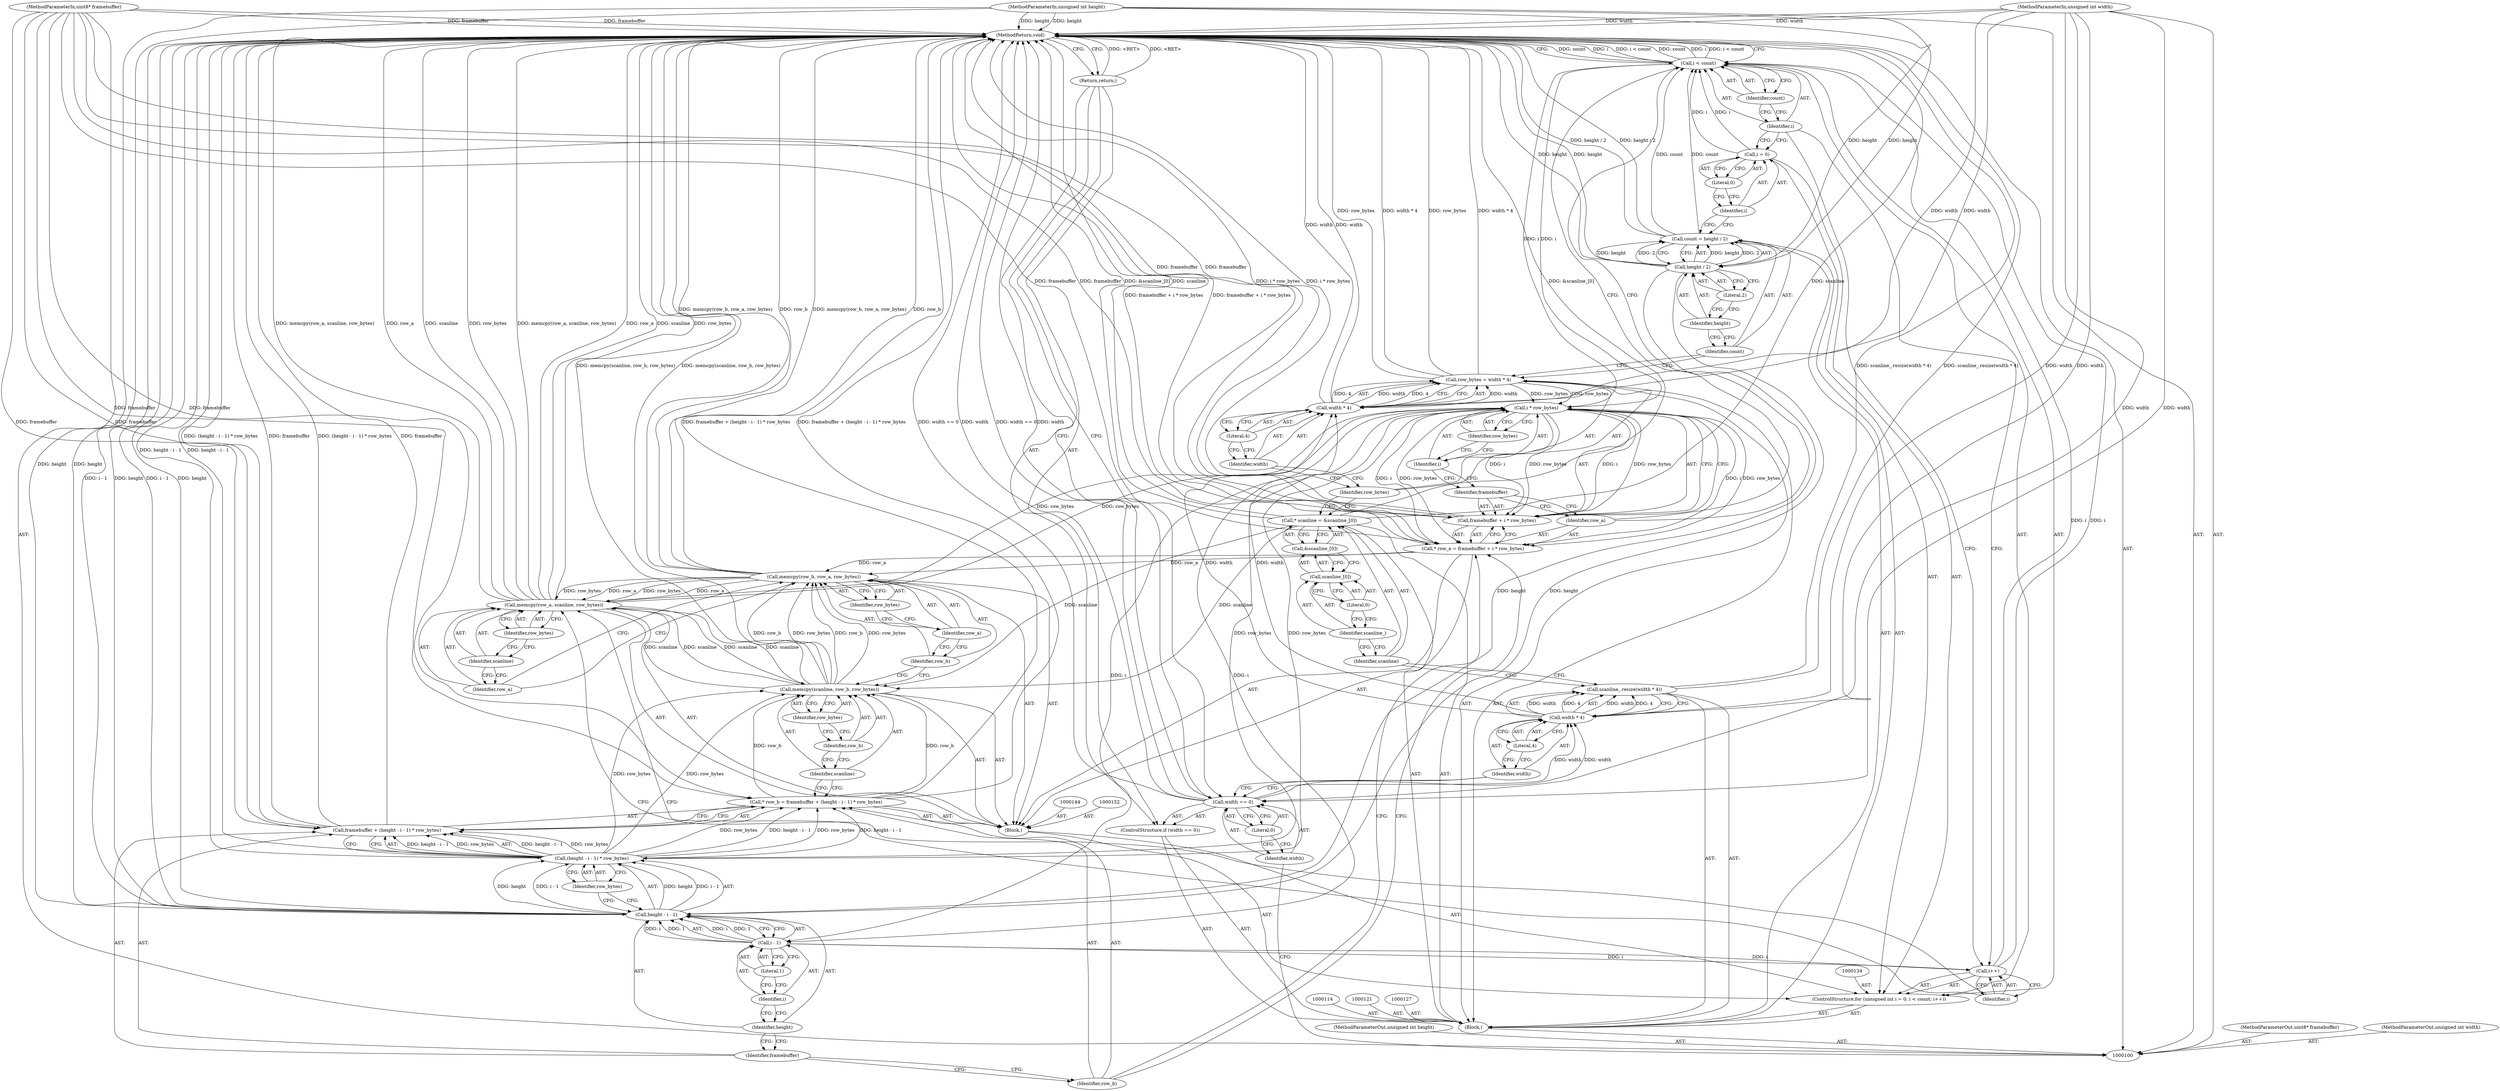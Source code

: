 digraph "0_Chrome_64681e22e73e3325e06e6e5e8ef81995b4a306cc" {
"1000176" [label="(MethodReturn,void)"];
"1000128" [label="(Call,count = height / 2)"];
"1000129" [label="(Identifier,count)"];
"1000130" [label="(Call,height / 2)"];
"1000131" [label="(Identifier,height)"];
"1000132" [label="(Literal,2)"];
"1000135" [label="(Call,i = 0)"];
"1000136" [label="(Identifier,i)"];
"1000137" [label="(Literal,0)"];
"1000138" [label="(Call,i < count)"];
"1000139" [label="(Identifier,i)"];
"1000133" [label="(ControlStructure,for (unsigned int i = 0; i < count; i++))"];
"1000140" [label="(Identifier,count)"];
"1000141" [label="(Call,i++)"];
"1000142" [label="(Identifier,i)"];
"1000146" [label="(Identifier,row_a)"];
"1000147" [label="(Call,framebuffer + i * row_bytes)"];
"1000148" [label="(Identifier,framebuffer)"];
"1000149" [label="(Call,i * row_bytes)"];
"1000150" [label="(Identifier,i)"];
"1000151" [label="(Identifier,row_bytes)"];
"1000145" [label="(Call,* row_a = framebuffer + i * row_bytes)"];
"1000154" [label="(Identifier,row_b)"];
"1000155" [label="(Call,framebuffer + (height - i - 1) * row_bytes)"];
"1000156" [label="(Identifier,framebuffer)"];
"1000157" [label="(Call,(height - i - 1) * row_bytes)"];
"1000158" [label="(Call,height - i - 1)"];
"1000159" [label="(Identifier,height)"];
"1000143" [label="(Block,)"];
"1000160" [label="(Call,i - 1)"];
"1000161" [label="(Identifier,i)"];
"1000162" [label="(Literal,1)"];
"1000163" [label="(Identifier,row_bytes)"];
"1000153" [label="(Call,* row_b = framebuffer + (height - i - 1) * row_bytes)"];
"1000165" [label="(Identifier,scanline)"];
"1000166" [label="(Identifier,row_b)"];
"1000167" [label="(Identifier,row_bytes)"];
"1000164" [label="(Call,memcpy(scanline, row_b, row_bytes))"];
"1000169" [label="(Identifier,row_b)"];
"1000170" [label="(Identifier,row_a)"];
"1000171" [label="(Identifier,row_bytes)"];
"1000168" [label="(Call,memcpy(row_b, row_a, row_bytes))"];
"1000173" [label="(Identifier,row_a)"];
"1000174" [label="(Identifier,scanline)"];
"1000175" [label="(Identifier,row_bytes)"];
"1000172" [label="(Call,memcpy(row_a, scanline, row_bytes))"];
"1000101" [label="(MethodParameterIn,uint8* framebuffer)"];
"1000241" [label="(MethodParameterOut,uint8* framebuffer)"];
"1000102" [label="(MethodParameterIn,unsigned int width)"];
"1000242" [label="(MethodParameterOut,unsigned int width)"];
"1000104" [label="(Block,)"];
"1000103" [label="(MethodParameterIn,unsigned int height)"];
"1000243" [label="(MethodParameterOut,unsigned int height)"];
"1000108" [label="(Literal,0)"];
"1000105" [label="(ControlStructure,if (width == 0))"];
"1000106" [label="(Call,width == 0)"];
"1000107" [label="(Identifier,width)"];
"1000109" [label="(Return,return;)"];
"1000111" [label="(Call,width * 4)"];
"1000112" [label="(Identifier,width)"];
"1000110" [label="(Call,scanline_.resize(width * 4))"];
"1000113" [label="(Literal,4)"];
"1000117" [label="(Call,&scanline_[0])"];
"1000118" [label="(Call,scanline_[0])"];
"1000119" [label="(Identifier,scanline_)"];
"1000120" [label="(Literal,0)"];
"1000115" [label="(Call,* scanline = &scanline_[0])"];
"1000116" [label="(Identifier,scanline)"];
"1000122" [label="(Call,row_bytes = width * 4)"];
"1000123" [label="(Identifier,row_bytes)"];
"1000124" [label="(Call,width * 4)"];
"1000125" [label="(Identifier,width)"];
"1000126" [label="(Literal,4)"];
"1000176" -> "1000100"  [label="AST: "];
"1000176" -> "1000109"  [label="CFG: "];
"1000176" -> "1000138"  [label="CFG: "];
"1000172" -> "1000176"  [label="DDG: memcpy(row_a, scanline, row_bytes)"];
"1000172" -> "1000176"  [label="DDG: row_a"];
"1000172" -> "1000176"  [label="DDG: scanline"];
"1000172" -> "1000176"  [label="DDG: row_bytes"];
"1000124" -> "1000176"  [label="DDG: width"];
"1000106" -> "1000176"  [label="DDG: width"];
"1000106" -> "1000176"  [label="DDG: width == 0"];
"1000168" -> "1000176"  [label="DDG: row_b"];
"1000168" -> "1000176"  [label="DDG: memcpy(row_b, row_a, row_bytes)"];
"1000155" -> "1000176"  [label="DDG: (height - i - 1) * row_bytes"];
"1000155" -> "1000176"  [label="DDG: framebuffer"];
"1000158" -> "1000176"  [label="DDG: i - 1"];
"1000158" -> "1000176"  [label="DDG: height"];
"1000138" -> "1000176"  [label="DDG: count"];
"1000138" -> "1000176"  [label="DDG: i"];
"1000138" -> "1000176"  [label="DDG: i < count"];
"1000147" -> "1000176"  [label="DDG: i * row_bytes"];
"1000102" -> "1000176"  [label="DDG: width"];
"1000115" -> "1000176"  [label="DDG: &scanline_[0]"];
"1000115" -> "1000176"  [label="DDG: scanline"];
"1000128" -> "1000176"  [label="DDG: height / 2"];
"1000164" -> "1000176"  [label="DDG: memcpy(scanline, row_b, row_bytes)"];
"1000122" -> "1000176"  [label="DDG: row_bytes"];
"1000122" -> "1000176"  [label="DDG: width * 4"];
"1000153" -> "1000176"  [label="DDG: framebuffer + (height - i - 1) * row_bytes"];
"1000157" -> "1000176"  [label="DDG: height - i - 1"];
"1000103" -> "1000176"  [label="DDG: height"];
"1000101" -> "1000176"  [label="DDG: framebuffer"];
"1000110" -> "1000176"  [label="DDG: scanline_.resize(width * 4)"];
"1000145" -> "1000176"  [label="DDG: framebuffer + i * row_bytes"];
"1000130" -> "1000176"  [label="DDG: height"];
"1000109" -> "1000176"  [label="DDG: <RET>"];
"1000128" -> "1000104"  [label="AST: "];
"1000128" -> "1000130"  [label="CFG: "];
"1000129" -> "1000128"  [label="AST: "];
"1000130" -> "1000128"  [label="AST: "];
"1000136" -> "1000128"  [label="CFG: "];
"1000128" -> "1000176"  [label="DDG: height / 2"];
"1000130" -> "1000128"  [label="DDG: height"];
"1000130" -> "1000128"  [label="DDG: 2"];
"1000128" -> "1000138"  [label="DDG: count"];
"1000129" -> "1000128"  [label="AST: "];
"1000129" -> "1000122"  [label="CFG: "];
"1000131" -> "1000129"  [label="CFG: "];
"1000130" -> "1000128"  [label="AST: "];
"1000130" -> "1000132"  [label="CFG: "];
"1000131" -> "1000130"  [label="AST: "];
"1000132" -> "1000130"  [label="AST: "];
"1000128" -> "1000130"  [label="CFG: "];
"1000130" -> "1000176"  [label="DDG: height"];
"1000130" -> "1000128"  [label="DDG: height"];
"1000130" -> "1000128"  [label="DDG: 2"];
"1000103" -> "1000130"  [label="DDG: height"];
"1000130" -> "1000158"  [label="DDG: height"];
"1000131" -> "1000130"  [label="AST: "];
"1000131" -> "1000129"  [label="CFG: "];
"1000132" -> "1000131"  [label="CFG: "];
"1000132" -> "1000130"  [label="AST: "];
"1000132" -> "1000131"  [label="CFG: "];
"1000130" -> "1000132"  [label="CFG: "];
"1000135" -> "1000133"  [label="AST: "];
"1000135" -> "1000137"  [label="CFG: "];
"1000136" -> "1000135"  [label="AST: "];
"1000137" -> "1000135"  [label="AST: "];
"1000139" -> "1000135"  [label="CFG: "];
"1000135" -> "1000138"  [label="DDG: i"];
"1000136" -> "1000135"  [label="AST: "];
"1000136" -> "1000128"  [label="CFG: "];
"1000137" -> "1000136"  [label="CFG: "];
"1000137" -> "1000135"  [label="AST: "];
"1000137" -> "1000136"  [label="CFG: "];
"1000135" -> "1000137"  [label="CFG: "];
"1000138" -> "1000133"  [label="AST: "];
"1000138" -> "1000140"  [label="CFG: "];
"1000139" -> "1000138"  [label="AST: "];
"1000140" -> "1000138"  [label="AST: "];
"1000146" -> "1000138"  [label="CFG: "];
"1000176" -> "1000138"  [label="CFG: "];
"1000138" -> "1000176"  [label="DDG: count"];
"1000138" -> "1000176"  [label="DDG: i"];
"1000138" -> "1000176"  [label="DDG: i < count"];
"1000141" -> "1000138"  [label="DDG: i"];
"1000135" -> "1000138"  [label="DDG: i"];
"1000128" -> "1000138"  [label="DDG: count"];
"1000138" -> "1000149"  [label="DDG: i"];
"1000139" -> "1000138"  [label="AST: "];
"1000139" -> "1000135"  [label="CFG: "];
"1000139" -> "1000141"  [label="CFG: "];
"1000140" -> "1000139"  [label="CFG: "];
"1000133" -> "1000104"  [label="AST: "];
"1000134" -> "1000133"  [label="AST: "];
"1000135" -> "1000133"  [label="AST: "];
"1000138" -> "1000133"  [label="AST: "];
"1000141" -> "1000133"  [label="AST: "];
"1000143" -> "1000133"  [label="AST: "];
"1000140" -> "1000138"  [label="AST: "];
"1000140" -> "1000139"  [label="CFG: "];
"1000138" -> "1000140"  [label="CFG: "];
"1000141" -> "1000133"  [label="AST: "];
"1000141" -> "1000142"  [label="CFG: "];
"1000142" -> "1000141"  [label="AST: "];
"1000139" -> "1000141"  [label="CFG: "];
"1000141" -> "1000138"  [label="DDG: i"];
"1000160" -> "1000141"  [label="DDG: i"];
"1000142" -> "1000141"  [label="AST: "];
"1000142" -> "1000172"  [label="CFG: "];
"1000141" -> "1000142"  [label="CFG: "];
"1000146" -> "1000145"  [label="AST: "];
"1000146" -> "1000138"  [label="CFG: "];
"1000148" -> "1000146"  [label="CFG: "];
"1000147" -> "1000145"  [label="AST: "];
"1000147" -> "1000149"  [label="CFG: "];
"1000148" -> "1000147"  [label="AST: "];
"1000149" -> "1000147"  [label="AST: "];
"1000145" -> "1000147"  [label="CFG: "];
"1000147" -> "1000176"  [label="DDG: i * row_bytes"];
"1000101" -> "1000147"  [label="DDG: framebuffer"];
"1000149" -> "1000147"  [label="DDG: i"];
"1000149" -> "1000147"  [label="DDG: row_bytes"];
"1000148" -> "1000147"  [label="AST: "];
"1000148" -> "1000146"  [label="CFG: "];
"1000150" -> "1000148"  [label="CFG: "];
"1000149" -> "1000147"  [label="AST: "];
"1000149" -> "1000151"  [label="CFG: "];
"1000150" -> "1000149"  [label="AST: "];
"1000151" -> "1000149"  [label="AST: "];
"1000147" -> "1000149"  [label="CFG: "];
"1000149" -> "1000145"  [label="DDG: i"];
"1000149" -> "1000145"  [label="DDG: row_bytes"];
"1000149" -> "1000147"  [label="DDG: i"];
"1000149" -> "1000147"  [label="DDG: row_bytes"];
"1000138" -> "1000149"  [label="DDG: i"];
"1000122" -> "1000149"  [label="DDG: row_bytes"];
"1000172" -> "1000149"  [label="DDG: row_bytes"];
"1000149" -> "1000160"  [label="DDG: i"];
"1000149" -> "1000157"  [label="DDG: row_bytes"];
"1000150" -> "1000149"  [label="AST: "];
"1000150" -> "1000148"  [label="CFG: "];
"1000151" -> "1000150"  [label="CFG: "];
"1000151" -> "1000149"  [label="AST: "];
"1000151" -> "1000150"  [label="CFG: "];
"1000149" -> "1000151"  [label="CFG: "];
"1000145" -> "1000143"  [label="AST: "];
"1000145" -> "1000147"  [label="CFG: "];
"1000146" -> "1000145"  [label="AST: "];
"1000147" -> "1000145"  [label="AST: "];
"1000154" -> "1000145"  [label="CFG: "];
"1000145" -> "1000176"  [label="DDG: framebuffer + i * row_bytes"];
"1000101" -> "1000145"  [label="DDG: framebuffer"];
"1000149" -> "1000145"  [label="DDG: i"];
"1000149" -> "1000145"  [label="DDG: row_bytes"];
"1000145" -> "1000168"  [label="DDG: row_a"];
"1000154" -> "1000153"  [label="AST: "];
"1000154" -> "1000145"  [label="CFG: "];
"1000156" -> "1000154"  [label="CFG: "];
"1000155" -> "1000153"  [label="AST: "];
"1000155" -> "1000157"  [label="CFG: "];
"1000156" -> "1000155"  [label="AST: "];
"1000157" -> "1000155"  [label="AST: "];
"1000153" -> "1000155"  [label="CFG: "];
"1000155" -> "1000176"  [label="DDG: (height - i - 1) * row_bytes"];
"1000155" -> "1000176"  [label="DDG: framebuffer"];
"1000101" -> "1000155"  [label="DDG: framebuffer"];
"1000157" -> "1000155"  [label="DDG: height - i - 1"];
"1000157" -> "1000155"  [label="DDG: row_bytes"];
"1000156" -> "1000155"  [label="AST: "];
"1000156" -> "1000154"  [label="CFG: "];
"1000159" -> "1000156"  [label="CFG: "];
"1000157" -> "1000155"  [label="AST: "];
"1000157" -> "1000163"  [label="CFG: "];
"1000158" -> "1000157"  [label="AST: "];
"1000163" -> "1000157"  [label="AST: "];
"1000155" -> "1000157"  [label="CFG: "];
"1000157" -> "1000176"  [label="DDG: height - i - 1"];
"1000157" -> "1000153"  [label="DDG: height - i - 1"];
"1000157" -> "1000153"  [label="DDG: row_bytes"];
"1000157" -> "1000155"  [label="DDG: height - i - 1"];
"1000157" -> "1000155"  [label="DDG: row_bytes"];
"1000158" -> "1000157"  [label="DDG: height"];
"1000158" -> "1000157"  [label="DDG: i - 1"];
"1000149" -> "1000157"  [label="DDG: row_bytes"];
"1000157" -> "1000164"  [label="DDG: row_bytes"];
"1000158" -> "1000157"  [label="AST: "];
"1000158" -> "1000160"  [label="CFG: "];
"1000159" -> "1000158"  [label="AST: "];
"1000160" -> "1000158"  [label="AST: "];
"1000163" -> "1000158"  [label="CFG: "];
"1000158" -> "1000176"  [label="DDG: i - 1"];
"1000158" -> "1000176"  [label="DDG: height"];
"1000158" -> "1000157"  [label="DDG: height"];
"1000158" -> "1000157"  [label="DDG: i - 1"];
"1000130" -> "1000158"  [label="DDG: height"];
"1000103" -> "1000158"  [label="DDG: height"];
"1000160" -> "1000158"  [label="DDG: i"];
"1000160" -> "1000158"  [label="DDG: 1"];
"1000159" -> "1000158"  [label="AST: "];
"1000159" -> "1000156"  [label="CFG: "];
"1000161" -> "1000159"  [label="CFG: "];
"1000143" -> "1000133"  [label="AST: "];
"1000144" -> "1000143"  [label="AST: "];
"1000145" -> "1000143"  [label="AST: "];
"1000152" -> "1000143"  [label="AST: "];
"1000153" -> "1000143"  [label="AST: "];
"1000164" -> "1000143"  [label="AST: "];
"1000168" -> "1000143"  [label="AST: "];
"1000172" -> "1000143"  [label="AST: "];
"1000160" -> "1000158"  [label="AST: "];
"1000160" -> "1000162"  [label="CFG: "];
"1000161" -> "1000160"  [label="AST: "];
"1000162" -> "1000160"  [label="AST: "];
"1000158" -> "1000160"  [label="CFG: "];
"1000160" -> "1000141"  [label="DDG: i"];
"1000160" -> "1000158"  [label="DDG: i"];
"1000160" -> "1000158"  [label="DDG: 1"];
"1000149" -> "1000160"  [label="DDG: i"];
"1000161" -> "1000160"  [label="AST: "];
"1000161" -> "1000159"  [label="CFG: "];
"1000162" -> "1000161"  [label="CFG: "];
"1000162" -> "1000160"  [label="AST: "];
"1000162" -> "1000161"  [label="CFG: "];
"1000160" -> "1000162"  [label="CFG: "];
"1000163" -> "1000157"  [label="AST: "];
"1000163" -> "1000158"  [label="CFG: "];
"1000157" -> "1000163"  [label="CFG: "];
"1000153" -> "1000143"  [label="AST: "];
"1000153" -> "1000155"  [label="CFG: "];
"1000154" -> "1000153"  [label="AST: "];
"1000155" -> "1000153"  [label="AST: "];
"1000165" -> "1000153"  [label="CFG: "];
"1000153" -> "1000176"  [label="DDG: framebuffer + (height - i - 1) * row_bytes"];
"1000101" -> "1000153"  [label="DDG: framebuffer"];
"1000157" -> "1000153"  [label="DDG: height - i - 1"];
"1000157" -> "1000153"  [label="DDG: row_bytes"];
"1000153" -> "1000164"  [label="DDG: row_b"];
"1000165" -> "1000164"  [label="AST: "];
"1000165" -> "1000153"  [label="CFG: "];
"1000166" -> "1000165"  [label="CFG: "];
"1000166" -> "1000164"  [label="AST: "];
"1000166" -> "1000165"  [label="CFG: "];
"1000167" -> "1000166"  [label="CFG: "];
"1000167" -> "1000164"  [label="AST: "];
"1000167" -> "1000166"  [label="CFG: "];
"1000164" -> "1000167"  [label="CFG: "];
"1000164" -> "1000143"  [label="AST: "];
"1000164" -> "1000167"  [label="CFG: "];
"1000165" -> "1000164"  [label="AST: "];
"1000166" -> "1000164"  [label="AST: "];
"1000167" -> "1000164"  [label="AST: "];
"1000169" -> "1000164"  [label="CFG: "];
"1000164" -> "1000176"  [label="DDG: memcpy(scanline, row_b, row_bytes)"];
"1000115" -> "1000164"  [label="DDG: scanline"];
"1000172" -> "1000164"  [label="DDG: scanline"];
"1000153" -> "1000164"  [label="DDG: row_b"];
"1000157" -> "1000164"  [label="DDG: row_bytes"];
"1000164" -> "1000168"  [label="DDG: row_b"];
"1000164" -> "1000168"  [label="DDG: row_bytes"];
"1000164" -> "1000172"  [label="DDG: scanline"];
"1000169" -> "1000168"  [label="AST: "];
"1000169" -> "1000164"  [label="CFG: "];
"1000170" -> "1000169"  [label="CFG: "];
"1000170" -> "1000168"  [label="AST: "];
"1000170" -> "1000169"  [label="CFG: "];
"1000171" -> "1000170"  [label="CFG: "];
"1000171" -> "1000168"  [label="AST: "];
"1000171" -> "1000170"  [label="CFG: "];
"1000168" -> "1000171"  [label="CFG: "];
"1000168" -> "1000143"  [label="AST: "];
"1000168" -> "1000171"  [label="CFG: "];
"1000169" -> "1000168"  [label="AST: "];
"1000170" -> "1000168"  [label="AST: "];
"1000171" -> "1000168"  [label="AST: "];
"1000173" -> "1000168"  [label="CFG: "];
"1000168" -> "1000176"  [label="DDG: row_b"];
"1000168" -> "1000176"  [label="DDG: memcpy(row_b, row_a, row_bytes)"];
"1000164" -> "1000168"  [label="DDG: row_b"];
"1000164" -> "1000168"  [label="DDG: row_bytes"];
"1000145" -> "1000168"  [label="DDG: row_a"];
"1000168" -> "1000172"  [label="DDG: row_a"];
"1000168" -> "1000172"  [label="DDG: row_bytes"];
"1000173" -> "1000172"  [label="AST: "];
"1000173" -> "1000168"  [label="CFG: "];
"1000174" -> "1000173"  [label="CFG: "];
"1000174" -> "1000172"  [label="AST: "];
"1000174" -> "1000173"  [label="CFG: "];
"1000175" -> "1000174"  [label="CFG: "];
"1000175" -> "1000172"  [label="AST: "];
"1000175" -> "1000174"  [label="CFG: "];
"1000172" -> "1000175"  [label="CFG: "];
"1000172" -> "1000143"  [label="AST: "];
"1000172" -> "1000175"  [label="CFG: "];
"1000173" -> "1000172"  [label="AST: "];
"1000174" -> "1000172"  [label="AST: "];
"1000175" -> "1000172"  [label="AST: "];
"1000142" -> "1000172"  [label="CFG: "];
"1000172" -> "1000176"  [label="DDG: memcpy(row_a, scanline, row_bytes)"];
"1000172" -> "1000176"  [label="DDG: row_a"];
"1000172" -> "1000176"  [label="DDG: scanline"];
"1000172" -> "1000176"  [label="DDG: row_bytes"];
"1000172" -> "1000149"  [label="DDG: row_bytes"];
"1000172" -> "1000164"  [label="DDG: scanline"];
"1000168" -> "1000172"  [label="DDG: row_a"];
"1000168" -> "1000172"  [label="DDG: row_bytes"];
"1000164" -> "1000172"  [label="DDG: scanline"];
"1000101" -> "1000100"  [label="AST: "];
"1000101" -> "1000176"  [label="DDG: framebuffer"];
"1000101" -> "1000145"  [label="DDG: framebuffer"];
"1000101" -> "1000147"  [label="DDG: framebuffer"];
"1000101" -> "1000153"  [label="DDG: framebuffer"];
"1000101" -> "1000155"  [label="DDG: framebuffer"];
"1000241" -> "1000100"  [label="AST: "];
"1000102" -> "1000100"  [label="AST: "];
"1000102" -> "1000176"  [label="DDG: width"];
"1000102" -> "1000106"  [label="DDG: width"];
"1000102" -> "1000111"  [label="DDG: width"];
"1000102" -> "1000124"  [label="DDG: width"];
"1000242" -> "1000100"  [label="AST: "];
"1000104" -> "1000100"  [label="AST: "];
"1000105" -> "1000104"  [label="AST: "];
"1000110" -> "1000104"  [label="AST: "];
"1000114" -> "1000104"  [label="AST: "];
"1000115" -> "1000104"  [label="AST: "];
"1000121" -> "1000104"  [label="AST: "];
"1000122" -> "1000104"  [label="AST: "];
"1000127" -> "1000104"  [label="AST: "];
"1000128" -> "1000104"  [label="AST: "];
"1000133" -> "1000104"  [label="AST: "];
"1000103" -> "1000100"  [label="AST: "];
"1000103" -> "1000176"  [label="DDG: height"];
"1000103" -> "1000130"  [label="DDG: height"];
"1000103" -> "1000158"  [label="DDG: height"];
"1000243" -> "1000100"  [label="AST: "];
"1000108" -> "1000106"  [label="AST: "];
"1000108" -> "1000107"  [label="CFG: "];
"1000106" -> "1000108"  [label="CFG: "];
"1000105" -> "1000104"  [label="AST: "];
"1000106" -> "1000105"  [label="AST: "];
"1000109" -> "1000105"  [label="AST: "];
"1000106" -> "1000105"  [label="AST: "];
"1000106" -> "1000108"  [label="CFG: "];
"1000107" -> "1000106"  [label="AST: "];
"1000108" -> "1000106"  [label="AST: "];
"1000109" -> "1000106"  [label="CFG: "];
"1000112" -> "1000106"  [label="CFG: "];
"1000106" -> "1000176"  [label="DDG: width"];
"1000106" -> "1000176"  [label="DDG: width == 0"];
"1000102" -> "1000106"  [label="DDG: width"];
"1000106" -> "1000111"  [label="DDG: width"];
"1000107" -> "1000106"  [label="AST: "];
"1000107" -> "1000100"  [label="CFG: "];
"1000108" -> "1000107"  [label="CFG: "];
"1000109" -> "1000105"  [label="AST: "];
"1000109" -> "1000106"  [label="CFG: "];
"1000176" -> "1000109"  [label="CFG: "];
"1000109" -> "1000176"  [label="DDG: <RET>"];
"1000111" -> "1000110"  [label="AST: "];
"1000111" -> "1000113"  [label="CFG: "];
"1000112" -> "1000111"  [label="AST: "];
"1000113" -> "1000111"  [label="AST: "];
"1000110" -> "1000111"  [label="CFG: "];
"1000111" -> "1000110"  [label="DDG: width"];
"1000111" -> "1000110"  [label="DDG: 4"];
"1000106" -> "1000111"  [label="DDG: width"];
"1000102" -> "1000111"  [label="DDG: width"];
"1000111" -> "1000124"  [label="DDG: width"];
"1000112" -> "1000111"  [label="AST: "];
"1000112" -> "1000106"  [label="CFG: "];
"1000113" -> "1000112"  [label="CFG: "];
"1000110" -> "1000104"  [label="AST: "];
"1000110" -> "1000111"  [label="CFG: "];
"1000111" -> "1000110"  [label="AST: "];
"1000116" -> "1000110"  [label="CFG: "];
"1000110" -> "1000176"  [label="DDG: scanline_.resize(width * 4)"];
"1000111" -> "1000110"  [label="DDG: width"];
"1000111" -> "1000110"  [label="DDG: 4"];
"1000113" -> "1000111"  [label="AST: "];
"1000113" -> "1000112"  [label="CFG: "];
"1000111" -> "1000113"  [label="CFG: "];
"1000117" -> "1000115"  [label="AST: "];
"1000117" -> "1000118"  [label="CFG: "];
"1000118" -> "1000117"  [label="AST: "];
"1000115" -> "1000117"  [label="CFG: "];
"1000118" -> "1000117"  [label="AST: "];
"1000118" -> "1000120"  [label="CFG: "];
"1000119" -> "1000118"  [label="AST: "];
"1000120" -> "1000118"  [label="AST: "];
"1000117" -> "1000118"  [label="CFG: "];
"1000119" -> "1000118"  [label="AST: "];
"1000119" -> "1000116"  [label="CFG: "];
"1000120" -> "1000119"  [label="CFG: "];
"1000120" -> "1000118"  [label="AST: "];
"1000120" -> "1000119"  [label="CFG: "];
"1000118" -> "1000120"  [label="CFG: "];
"1000115" -> "1000104"  [label="AST: "];
"1000115" -> "1000117"  [label="CFG: "];
"1000116" -> "1000115"  [label="AST: "];
"1000117" -> "1000115"  [label="AST: "];
"1000123" -> "1000115"  [label="CFG: "];
"1000115" -> "1000176"  [label="DDG: &scanline_[0]"];
"1000115" -> "1000176"  [label="DDG: scanline"];
"1000115" -> "1000164"  [label="DDG: scanline"];
"1000116" -> "1000115"  [label="AST: "];
"1000116" -> "1000110"  [label="CFG: "];
"1000119" -> "1000116"  [label="CFG: "];
"1000122" -> "1000104"  [label="AST: "];
"1000122" -> "1000124"  [label="CFG: "];
"1000123" -> "1000122"  [label="AST: "];
"1000124" -> "1000122"  [label="AST: "];
"1000129" -> "1000122"  [label="CFG: "];
"1000122" -> "1000176"  [label="DDG: row_bytes"];
"1000122" -> "1000176"  [label="DDG: width * 4"];
"1000124" -> "1000122"  [label="DDG: width"];
"1000124" -> "1000122"  [label="DDG: 4"];
"1000122" -> "1000149"  [label="DDG: row_bytes"];
"1000123" -> "1000122"  [label="AST: "];
"1000123" -> "1000115"  [label="CFG: "];
"1000125" -> "1000123"  [label="CFG: "];
"1000124" -> "1000122"  [label="AST: "];
"1000124" -> "1000126"  [label="CFG: "];
"1000125" -> "1000124"  [label="AST: "];
"1000126" -> "1000124"  [label="AST: "];
"1000122" -> "1000124"  [label="CFG: "];
"1000124" -> "1000176"  [label="DDG: width"];
"1000124" -> "1000122"  [label="DDG: width"];
"1000124" -> "1000122"  [label="DDG: 4"];
"1000111" -> "1000124"  [label="DDG: width"];
"1000102" -> "1000124"  [label="DDG: width"];
"1000125" -> "1000124"  [label="AST: "];
"1000125" -> "1000123"  [label="CFG: "];
"1000126" -> "1000125"  [label="CFG: "];
"1000126" -> "1000124"  [label="AST: "];
"1000126" -> "1000125"  [label="CFG: "];
"1000124" -> "1000126"  [label="CFG: "];
}
